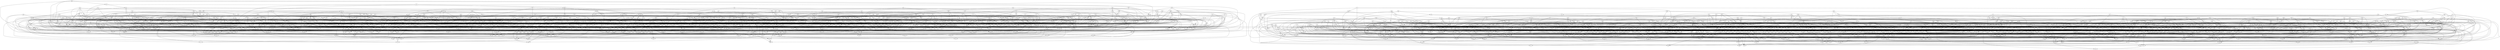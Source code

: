digraph "Day 25 Graph" {
	dlk -> skp
	rdx -> xff
	dmc -> thp
	cqx -> zsf
	cqx -> zhm
	cqx -> xcd
	cqx -> vcp
	hln -> bkg
	gks -> gng
	gks -> mkf
	gks -> nfg
	zql -> cjn
	zql -> tvb
	rvh -> svd
	rvh -> pcz
	ddc -> gqm
	ddc -> blb
	dbl -> nxm
	dbl -> xxc
	dbl -> knb
	dbl -> jjg
	dbl -> hdq
	gnt -> jpm
	gnt -> mbq
	gnt -> qsr
	qpx -> lbk
	qpx -> msb
	tqt -> ccl
	tqt -> nfh
	tqt -> gls
	tqt -> fgr
	tqt -> zgx
	tqt -> psn
	bpx -> tzz
	bpx -> rqp
	bpx -> dhx
	ccz -> lvt
	ccz -> bxg
	ccz -> mpp
	ccz -> jmp
	hkl -> xtx
	tts -> tmt
	tts -> rnx
	tts -> cgs
	bbc -> rqm
	bbc -> xkh
	bbc -> qbs
	bbc -> hrb
	npl -> kpg
	npl -> zbj
	npl -> cgn
	jxc -> djx
	jxc -> tkb
	hnp -> sdn
	lmg -> zfk
	lzh -> tzg
	lzh -> bgs
	lzh -> scb
	ppb -> vzk
	ppb -> pmp
	ppb -> rcf
	svt -> ssm
	svt -> xdq
	svt -> xqd
	svt -> lqm
	bvb -> pjc
	bvb -> sfc
	bvb -> dmc
	rtq -> qtr
	qjp -> xqj
	qjp -> kvs
	qjp -> gtg
	xzd -> zdf
	xzd -> gtn
	xzd -> hhr
	xzd -> tbh
	scg -> vzk
	scg -> gxv
	scg -> srd
	jnn -> tdt
	jnn -> ctx
	jnn -> ncg
	pjm -> vkv
	pjm -> tln
	pjm -> kbq
	pjm -> rjt
	cpv -> bjv
	cpv -> lvl
	cpv -> mmz
	lsl -> pvn
	lsl -> zss
	lsl -> bxs
	tcj -> pnz
	tcj -> ljp
	tcj -> tts
	tcj -> mbj
	gzm -> jsr
	gzm -> ltp
	gzm -> gdg
	gzm -> ndl
	nbb -> rtq
	nbb -> gbq
	nbb -> clv
	ncf -> zfk
	ncf -> fbh
	ncc -> vmx
	ncc -> cvp
	bhp -> lhz
	bhp -> mqp
	bhp -> nbl
	bhp -> sfl
	bhp -> mtm
	hbf -> qdc
	hbf -> shh
	hbf -> kjq
	ksf -> tjk
	ksf -> cdx
	ksf -> cht
	ksf -> pkd
	lbp -> sbs
	lbp -> dhx
	lbp -> hst
	lqr -> lnq
	lqr -> spm
	lqr -> rks
	lqr -> llj
	jkl -> rzz
	jkl -> xvc
	jkl -> vxb
	jkl -> fhx
	bvq -> ckv
	dnh -> kcp
	dnh -> jjq
	dhx -> kfr
	ltr -> bvz
	ltr -> ltp
	ltr -> lqc
	ltr -> pts
	ltr -> rjh
	jcg -> nfj
	jcg -> rks
	jzz -> qhh
	jzz -> vbn
	jzz -> bmf
	lsn -> sfc
	lsn -> pjs
	lsn -> sxj
	lgb -> xmc
	lgb -> mkq
	lgb -> ljf
	llb -> zxj
	htl -> rjp
	htl -> zqq
	htl -> fhk
	htl -> ckg
	htl -> scd
	ptk -> slt
	ptk -> hkl
	rjl -> dkg
	xxm -> xkg
	xxm -> qmc
	jfq -> vmx
	jfq -> phf
	jfq -> sjf
	jfq -> pfl
	lvd -> dfd
	lvd -> dxf
	lvd -> cbn
	qmq -> zvk
	shb -> zhd
	shb -> kjh
	rjt -> grj
	rjt -> hvd
	rjt -> jmq
	jmv -> qpv
	jmv -> dgr
	jmv -> kqc
	jmv -> tzz
	jmv -> ccz
	jmv -> bxg
	fvx -> fkx
	fvx -> qpg
	fvx -> xjl
	fvx -> rbl
	knc -> chr
	knc -> dlk
	xbg -> zjd
	xbg -> mms
	xbg -> xmq
	xbg -> rfn
	cht -> qgj
	cht -> hgd
	nms -> rjh
	nms -> xfp
	nms -> bmf
	gsc -> gbm
	gsc -> xnf
	gsc -> mqr
	knb -> vck
	knb -> thm
	knb -> zsm
	ksj -> hml
	ksj -> qmt
	ksj -> txb
	kjj -> zfp
	kjj -> glp
	vzf -> tqb
	sfq -> tgj
	sfq -> nng
	sfq -> xdv
	zjd -> crq
	ssg -> mhg
	ssg -> zxm
	ssg -> sdn
	ssg -> csx
	srf -> zhm
	srf -> lks
	srf -> bzp
	srf -> zpf
	pts -> rjh
	pts -> hvd
	pts -> tbg
	rbv -> gsc
	rbv -> hfj
	vct -> fzx
	vct -> jcz
	lkd -> blp
	jdd -> jtv
	jdd -> zmf
	jdd -> rvh
	jdd -> ggl
	qgp -> xlm
	qgp -> vmb
	qgp -> cnf
	qgp -> sxz
	lfl -> qlc
	lfl -> xbf
	lfl -> kvz
	lfl -> fxk
	lfl -> spm
	xjx -> knp
	xjx -> glh
	xjx -> gbq
	xjx -> qmz
	rrm -> mvt
	rrm -> jfp
	rhv -> nmt
	rhv -> knp
	rhv -> gtd
	rhv -> rpt
	rhv -> pkf
	rhv -> gnl
	qdb -> lmg
	nsj -> npg
	nsj -> rrm
	nsj -> xdq
	nsj -> xvc
	nsj -> xhl
	kbv -> dtt
	qfl -> tzr
	qfl -> mtj
	qfl -> fhk
	qfl -> mjx
	fzv -> thc
	zkl -> sns
	zkl -> zpl
	scb -> zvz
	gsb -> rhg
	djt -> thf
	djt -> rsx
	djt -> qgr
	djt -> zjp
	djt -> jtv
	lrm -> kjb
	ctc -> znz
	ctc -> jgh
	bsx -> mtn
	bsx -> lds
	bsx -> lgk
	bsx -> cjn
	gzp -> bjv
	gzp -> pnq
	gzp -> blh
	gzp -> sgd
	bkj -> sdj
	bkj -> mxz
	bkj -> hbp
	clr -> tzk
	clr -> sbb
	clr -> zlg
	clr -> ccm
	clr -> qgr
	clr -> zdb
	ldz -> tkd
	lfd -> rqp
	lfd -> glp
	lfd -> tnx
	lfd -> jdq
	lfd -> kfr
	jkt -> rjh
	jkt -> lgd
	jkt -> ghm
	jkt -> knm
	xpv -> smr
	xpv -> dhx
	kct -> mkj
	kct -> rpm
	lzp -> gxl
	lzp -> dmx
	lzp -> kbv
	lzp -> hdt
	xpr -> rnp
	xmb -> jcz
	xmb -> fvg
	xmb -> clm
	mbs -> mvh
	mbs -> hln
	tmk -> llt
	tmk -> tbq
	tmk -> llz
	tmk -> pnr
	fbq -> mcs
	fbq -> zgs
	qrr -> dtt
	rdl -> qxv
	rdl -> sgg
	rdl -> jrg
	rdl -> fbq
	vjl -> hbd
	vjl -> tkd
	vjl -> vbr
	vjl -> pcj
	bjk -> ckt
	bjk -> pqv
	bjk -> mbq
	bjk -> xhv
	bjk -> flc
	hcb -> tsc
	hcb -> zxd
	hcb -> bdb
	hcb -> znl
	tkc -> jjr
	tkc -> gfg
	tkc -> lrb
	qpm -> pkd
	jvq -> nvr
	xtl -> nsm
	zhd -> tgr
	rbl -> xtl
	rbl -> nhv
	vzg -> tdb
	vzg -> jrb
	vzg -> xcn
	vzg -> czz
	bjj -> sjr
	bjj -> mbc
	lpz -> blb
	lpz -> mbq
	ckz -> bnc
	ckz -> lnq
	ckz -> xdv
	vnl -> smm
	vgf -> grj
	vgf -> tbg
	vgf -> klh
	vgf -> kjg
	vgf -> xhl
	cnc -> kxb
	cnc -> jsf
	lzl -> kcx
	lzl -> zvl
	lzl -> qmq
	rck -> hqt
	rck -> lsl
	rck -> dnh
	tjk -> nrl
	vjz -> kmb
	vjz -> kht
	vjz -> gqz
	vjz -> xmh
	hhg -> bcc
	hhg -> ndx
	hhg -> tzm
	bvt -> gtd
	pfv -> brr
	pfv -> tzr
	pfv -> zmp
	pfv -> kjd
	mrr -> mkb
	mrr -> smm
	mrr -> tzv
	mrr -> hjq
	llj -> xxm
	llj -> dhk
	llj -> vhb
	bsk -> xln
	bsk -> sts
	bsk -> fxd
	bsk -> vjf
	gzq -> msb
	rsj -> dvr
	rsj -> hxq
	ckg -> sbr
	ckg -> pcf
	drp -> mvt
	drp -> ppb
	drp -> stg
	drp -> jtt
	mqj -> tqb
	rhp -> gms
	rhp -> rln
	bxd -> bgh
	bxd -> nrm
	dgm -> rps
	dgm -> qmj
	dgm -> btg
	mtn -> hnp
	mtn -> dls
	ttq -> ddc
	ttq -> fqp
	jhr -> msq
	jhr -> xcd
	jhr -> zxj
	jhr -> pcf
	qqz -> lcx
	qqz -> rss
	qqz -> zlc
	qqz -> vcs
	qqz -> pgz
	qqz -> khc
	ndg -> jgv
	ndg -> nvr
	ndg -> pqx
	lgm -> xkz
	lgm -> zxj
	lgm -> zgm
	hzm -> skc
	hzm -> kqc
	hzm -> znl
	jkj -> cvv
	jkj -> bcc
	jkj -> sfc
	rhm -> dmn
	rhm -> zxv
	rhm -> gzq
	rhm -> dvx
	vgv -> ttg
	vgv -> smm
	vgv -> lsl
	vgv -> cdf
	crp -> jkm
	crp -> rdg
	pcz -> psn
	gjr -> xtl
	gjr -> mxm
	gjr -> jnn
	gjr -> xfv
	qxh -> ndx
	qxh -> crh
	qxh -> tnz
	lvx -> hsb
	lvx -> lzb
	lvx -> hvb
	lvx -> lqm
	pcb -> qbj
	pcb -> nmm
	pcb -> ccm
	pcb -> rhj
	pcb -> prs
	lds -> tch
	lds -> kfk
	lds -> hjb
	lds -> qdj
	dkl -> nsb
	dkl -> slr
	kqj -> tkd
	nmt -> ncj
	nmt -> mms
	nmt -> lzk
	htv -> sts
	htv -> jgv
	htv -> fvg
	cbn -> bcx
	hmj -> hvg
	hmj -> ghm
	xld -> rjl
	xld -> jcf
	xld -> prb
	xld -> lrm
	nxm -> xmq
	nxm -> znz
	nxm -> bvt
	gtr -> hvf
	gtr -> qmh
	gtr -> djx
	gtr -> ggl
	pdd -> zxd
	pdd -> xbr
	pdd -> plg
	pdd -> bzg
	msq -> pkk
	tmc -> zrq
	tmc -> ghk
	tmc -> qtv
	smm -> jmq
	psd -> qfv
	phs -> kfs
	phs -> vxb
	phs -> znf
	phs -> qsf
	dzt -> nhv
	dzt -> rtb
	dzt -> kfd
	krh -> bzp
	krh -> tlf
	krh -> ghf
	krh -> fvg
	krh -> spm
	cds -> vxm
	qgg -> ncm
	qgg -> gkr
	qgg -> zft
	qgg -> hnd
	xzx -> nzm
	psc -> zrq
	psc -> hlq
	psc -> trn
	psc -> ckg
	blt -> msf
	blt -> blv
	gms -> xln
	gms -> kjb
	ftt -> xfp
	xbc -> bfz
	xbc -> znl
	xbc -> dhx
	nbl -> hnp
	nbl -> pxn
	cck -> pnq
	cck -> mts
	tkm -> rsx
	tkm -> tsc
	zfx -> bvj
	zfx -> lgk
	vng -> nsb
	ltb -> bjv
	ltb -> qrr
	ltb -> gfg
	djs -> sck
	djs -> xzx
	sbs -> rqh
	sbs -> gfp
	sbs -> jvl
	sbs -> cbd
	sbs -> thf
	rzh -> mhs
	rzh -> fkx
	rzh -> bcx
	rzh -> csr
	tpm -> jzz
	tpm -> xfh
	tpm -> gqj
	rmz -> qdb
	rmz -> kst
	rmz -> bxl
	rmz -> xjd
	rmz -> bsd
	llt -> zjd
	llt -> mbc
	mmt -> sts
	mmt -> sbb
	kxl -> zrp
	kxl -> jlg
	kxl -> qsr
	zqt -> xvf
	zqt -> svt
	zqt -> tkl
	zqt -> hml
	zqt -> bjk
	zqt -> ncc
	zjs -> hdq
	zjs -> lrb
	ckt -> ljg
	ckt -> xvl
	ckt -> jkl
	bkx -> vfm
	bkx -> xdz
	flr -> njp
	flr -> lkd
	flr -> hpk
	flr -> sfn
	jrz -> sns
	jrz -> xsn
	jrz -> rln
	xff -> mbq
	snf -> hck
	bxv -> lzl
	bxv -> brq
	bxv -> pts
	bxv -> qqz
	qtv -> jtb
	qtv -> qfv
	hgd -> zvl
	hgd -> mkn
	vgb -> xbf
	vgb -> txd
	vgb -> zmp
	vgb -> mgv
	mbv -> sdj
	mbv -> smm
	mbv -> mvr
	xdv -> stc
	xdv -> zjp
	rlr -> rjh
	rlr -> ttg
	rlr -> pmg
	rlr -> pcj
	kcx -> fnf
	kcx -> bgs
	kcx -> mhm
	jnh -> lcd
	jnh -> hpd
	jnh -> hfr
	jnh -> zpl
	fqx -> czf
	gbh -> hgp
	gbh -> zrl
	gbh -> gbz
	gbh -> xkp
	hrd -> gpx
	hrd -> jrb
	hrd -> mzs
	nrd -> xcd
	fds -> hbr
	fds -> znz
	fds -> sqq
	fds -> qjd
	ndx -> zfk
	zjp -> kdn
	gbc -> qfv
	zdb -> dvr
	zdb -> pxn
	jlz -> kfr
	jlz -> qft
	jlz -> rnr
	kdh -> rjh
	kdh -> gxl
	kdh -> fqj
	kdh -> gjx
	kzh -> vkv
	kzh -> ldz
	kzh -> rks
	thg -> tjx
	thg -> lpq
	fnm -> vhh
	fnm -> jfd
	fnm -> nvh
	qrl -> ntx
	qrl -> scb
	qrl -> bsv
	mtg -> tlf
	ssp -> xmv
	ssp -> jdn
	ssp -> hgp
	zlg -> qgz
	bgh -> jxc
	zbj -> crq
	jmp -> ptz
	jmp -> fhv
	jmp -> hrj
	tsq -> rkr
	tsq -> rnh
	tsq -> rhn
	nvh -> xkg
	nvh -> tzp
	nvh -> rqx
	pnz -> dmc
	pnz -> xff
	kkx -> fpr
	kkx -> cdl
	kkx -> kbn
	zjv -> xfs
	zjv -> xbc
	zjv -> xpr
	zjv -> fsh
	zjv -> prd
	vxm -> jcz
	ncg -> tnx
	zqb -> qzl
	zqb -> rxp
	zqb -> lgk
	qzp -> bxz
	qzp -> rbn
	vxc -> dhk
	vxc -> xkp
	vxc -> jfg
	vxc -> bvq
	vxc -> xdc
	vxc -> sbr
	xvg -> mhg
	xvg -> rvc
	xvg -> hkp
	xvg -> fgr
	dzd -> nfh
	gfg -> qtr
	gfg -> xxf
	hxd -> ctc
	hxd -> ckt
	hxd -> mzs
	rvv -> ccl
	rvv -> qft
	rvv -> nrd
	hqz -> gng
	hqz -> rhp
	hqz -> vcb
	hqz -> bfh
	hqz -> dzt
	hqz -> kct
	pnq -> ghr
	pnq -> bnr
	mrg -> fdl
	mrg -> ghr
	mrg -> rcj
	mrg -> njk
	gdl -> xsj
	gdl -> mgv
	gdl -> btc
	gdl -> pqt
	kvt -> rqp
	kvt -> glx
	kvt -> lng
	kvt -> mmt
	brq -> ttq
	nnb -> dxr
	nnb -> xfv
	spg -> nrm
	spg -> zjp
	spg -> rvh
	spg -> kjj
	phg -> tpm
	phg -> jrn
	phg -> msl
	phg -> qhr
	tdg -> hfv
	tdg -> hvg
	tdg -> vvm
	tdg -> cgs
	tdg -> lsk
	zqn -> pjk
	zqn -> mkn
	zqn -> bcb
	zqn -> ndl
	jlq -> pfl
	jlq -> zzl
	jlq -> hhx
	jlq -> klh
	lhz -> psn
	kvz -> xxp
	kvz -> zdf
	kvz -> pgs
	kvz -> jzt
	zgp -> lxf
	zgp -> sjk
	zgp -> vct
	zgp -> lph
	slm -> kfk
	qzl -> ghk
	ksd -> dmn
	ksd -> pvn
	ksd -> tmt
	cqk -> rrk
	cqk -> tsb
	cqk -> plk
	cqk -> sqp
	bkg -> hmj
	bkg -> bcn
	cgs -> qsr
	pmt -> ldq
	pmt -> vxb
	pmt -> bxs
	pmt -> mbq
	gqv -> mxs
	gqv -> pjs
	gqv -> pmc
	gqv -> bxl
	rtp -> pfk
	rtp -> qgs
	rtp -> ptk
	hsn -> gnt
	hsn -> gsb
	hsn -> gqk
	hsn -> jnx
	hsn -> dqj
	znm -> lmg
	znm -> rcj
	znm -> gnh
	znm -> kzh
	znm -> trs
	fbv -> vmh
	fbv -> gfb
	fbv -> shb
	fbv -> ctx
	lqc -> hfv
	lqc -> fhn
	lqc -> xrt
	nkp -> sct
	nkp -> zch
	nkp -> pjs
	nkp -> cvk
	xhl -> qmq
	jjg -> zzn
	jjg -> lzk
	fgb -> ghr
	fgb -> rqv
	qsk -> lds
	qsk -> kch
	qsk -> tlh
	xmr -> kcx
	xmr -> nms
	xmr -> blb
	xmr -> qrr
	slz -> rxg
	slz -> sjk
	slz -> mkq
	slz -> pqt
	slz -> dnd
	xzr -> ftt
	xzr -> mbj
	xzr -> zxv
	xzr -> rtq
	xzr -> rtx
	xzr -> drp
	fhv -> tkr
	fhv -> gbc
	fhv -> bkx
	jjj -> bjj
	jjj -> rnx
	jjj -> dsl
	jjj -> qrl
	fxm -> bbg
	fxm -> rsj
	fxm -> vnk
	fxm -> vrx
	fxm -> prd
	ldr -> sjr
	ldr -> dvd
	ldr -> lkh
	ldr -> mxs
	ldr -> tvm
	phl -> fvj
	phl -> rcr
	phl -> mqr
	phl -> fsf
	phl -> sfk
	slt -> pfk
	hrj -> skc
	hrj -> bpv
	xtb -> cdx
	xtb -> rbq
	qkp -> xsq
	qkp -> zqb
	qkp -> plg
	vck -> hvd
	vck -> jjq
	vnk -> qdj
	qhl -> kvs
	qhl -> fld
	qhl -> jxj
	qhl -> bcx
	qhl -> glp
	nng -> jvq
	nng -> fqx
	vqm -> dlk
	vlm -> bvt
	vlm -> gjg
	dvx -> dvd
	dvx -> rdx
	mgj -> ftt
	mgj -> nnf
	mgj -> nmf
	mgj -> dvd
	mgj -> zzp
	mkx -> hvf
	mkx -> cdk
	mkx -> jds
	mkx -> hrj
	mkx -> jcz
	hpz -> rbd
	hpz -> tgl
	rqz -> ncf
	rqz -> hmp
	rqz -> gmx
	hml -> tln
	hml -> crt
	jqk -> dvp
	jqk -> qfb
	jqk -> qjd
	htm -> ntn
	htm -> cds
	fdm -> pfl
	fdm -> bgs
	fdm -> nrl
	fdm -> cjh
	qxv -> ckg
	qxv -> hxq
	qxv -> tkb
	vbn -> kpg
	vbn -> msb
	mnb -> xpr
	mnb -> ljs
	mnb -> xxm
	mnb -> rxk
	mnb -> nvr
	dvd -> dxc
	dvd -> gmx
	qzz -> fds
	qzz -> qzk
	qzz -> sjf
	qzz -> mts
	qnr -> svd
	ksc -> xbf
	ksc -> rpm
	ksc -> gtr
	ksc -> zqq
	crc -> bnc
	crc -> gqp
	crc -> rxz
	ktz -> kvz
	ktz -> qbs
	ktz -> cbl
	ktz -> nkr
	klh -> khc
	prg -> gng
	prg -> krs
	dvr -> dzr
	tbq -> mvr
	ssv -> nsm
	ssv -> zgm
	ltj -> xln
	ltj -> kct
	ltj -> mhs
	ltj -> bbg
	pqs -> jkm
	pqs -> tqb
	pqs -> rxz
	grx -> dqj
	grx -> qvr
	grx -> rss
	qbs -> djx
	qbs -> tqz
	dsl -> frt
	dsl -> hrx
	dsl -> dlj
	dsl -> bxf
	gnl -> lxh
	gnl -> bcc
	gnl -> hhm
	frz -> hck
	frz -> bfz
	frz -> kch
	zgs -> qlc
	thp -> bnr
	rhn -> sbz
	rhn -> hvg
	bsb -> ttc
	bsb -> kbn
	bsb -> xzc
	nnh -> lbk
	nnh -> dlk
	nnh -> lzk
	fhz -> hbr
	fhz -> sjh
	fhz -> xrt
	fhz -> mvh
	fhz -> mvr
	tvr -> ptz
	tvr -> nnb
	tvr -> kdc
	tvr -> hst
	tvr -> fsh
	tvq -> bdb
	mmz -> tjk
	mmz -> tvd
	mmz -> lrb
	xbk -> sjr
	cgk -> kxs
	cgk -> hjb
	cgk -> jcf
	gxz -> rqh
	gxz -> qhj
	gxz -> nng
	cqv -> pqv
	cqv -> xsp
	cqv -> vkp
	cqv -> czd
	dgn -> bqz
	dgn -> rnx
	dgn -> dnh
	dgn -> lmg
	xsp -> pdb
	crh -> lsk
	trg -> dvr
	trg -> zmf
	trg -> rsq
	trg -> gmg
	gpk -> qpm
	xcx -> sdn
	xcx -> kgk
	rzz -> vng
	rzz -> rlr
	dvp -> jsf
	xxc -> gnv
	xxc -> cst
	gmd -> sdj
	gmd -> bbb
	gmd -> vth
	gmd -> xbk
	ghk -> dxr
	xfp -> zjs
	xtx -> gkk
	blv -> gzq
	blv -> bvt
	tbh -> mfr
	tbh -> fjr
	tbh -> ksx
	tbh -> tkb
	mfv -> krf
	mfv -> sbz
	mfv -> gdg
	mfv -> ppb
	rxk -> zjl
	rxk -> pcz
	rxk -> xkz
	rxk -> trn
	kjq -> xjl
	kjq -> kpp
	kjq -> thc
	cqs -> tnz
	cqs -> xrg
	cqs -> xkl
	cqs -> hpk
	cqs -> ljp
	kfl -> hpd
	kfl -> hst
	kfl -> bgh
	kfl -> thg
	tsp -> glh
	tsp -> khx
	tsp -> dqp
	tsp -> nsj
	bmr -> lrb
	bmr -> hrd
	bmr -> fqp
	bmr -> jqt
	bmr -> ksd
	bmr -> cvk
	bmr -> gnl
	bmr -> xvx
	xfv -> pqx
	xfv -> bbl
	jtp -> lhz
	jtp -> zlv
	jtp -> xmb
	jtp -> tqz
	rlh -> dtt
	rlh -> rpc
	rlh -> tkc
	rlh -> chr
	bnh -> kjg
	thl -> frt
	thl -> kbv
	thl -> hsb
	thl -> crs
	gtg -> zxm
	gtg -> lsg
	gtg -> xzc
	vvh -> fpr
	vvh -> pgs
	vvh -> plg
	vvh -> vcp
	dfh -> gxv
	dfh -> bcp
	dfh -> cfq
	dfh -> fbh
	plg -> zdf
	plg -> psn
	ssn -> fpr
	ssn -> ksv
	ssn -> rvc
	lfn -> jct
	lfn -> qts
	lfn -> rxg
	lfn -> rxj
	mkr -> nrj
	bjq -> vxm
	bjq -> qft
	dmx -> pmp
	dmx -> cdf
	dmx -> mzs
	fvf -> gkk
	fvf -> xcn
	fvf -> zxb
	fvf -> mxz
	fvf -> gpp
	blh -> xvc
	blh -> xfp
	blh -> jrb
	stg -> cnc
	stg -> jkf
	stg -> rpt
	qjb -> rbq
	qjb -> bnr
	pnx -> rqm
	pnx -> bzp
	sfh -> tzz
	sfh -> rvc
	sfh -> vlh
	zqq -> bxz
	zqq -> jxj
	qxf -> qqc
	qxf -> qlg
	qxf -> dgt
	qxf -> cqz
	qct -> qnr
	qct -> dls
	qct -> lgk
	qct -> rqx
	qct -> rsx
	qct -> vps
	qct -> zxd
	dgr -> rfc
	dgr -> zjf
	dgr -> zft
	nrm -> nsm
	fpr -> gqm
	fpr -> zcq
	fxk -> zxj
	rrz -> sml
	rrz -> zvl
	rrz -> tbg
	rrz -> skp
	sgz -> hck
	sgz -> gbm
	sgz -> dfd
	prs -> zqb
	prs -> bbg
	tfc -> qpm
	kht -> qsr
	sjh -> skp
	xnx -> sxb
	xnx -> xln
	xnx -> kpp
	xnx -> mxm
	xnx -> xbr
	xnx -> tql
	vcr -> ldc
	vcr -> pmc
	vcr -> znf
	vcr -> tmt
	pkf -> tbg
	bsd -> zfk
	bsd -> hhn
	bsd -> vqm
	bsd -> kst
	dvv -> cnj
	dvv -> xzc
	dvv -> fsh
	dvv -> qzp
	dvv -> nrm
	vzm -> lpz
	vzm -> scb
	vzm -> crt
	vzm -> tgl
	gqz -> sdj
	gqz -> ksj
	mbl -> kkp
	mbl -> pjk
	gbq -> hmp
	gbq -> kdk
	hqx -> fvj
	hqx -> nrj
	hqx -> rxh
	hqx -> krs
	pdv -> jgh
	pdv -> jsf
	sxb -> rtb
	cdk -> qnr
	cdk -> tvq
	nfc -> bjj
	nfc -> fdl
	nfc -> jrn
	khx -> xsp
	khx -> txb
	mxk -> zqc
	mxk -> gjf
	mxk -> kbv
	mxk -> gjx
	xqz -> svx
	xqz -> xsq
	xqz -> tnx
	xqz -> kzz
	kcf -> gkq
	kcf -> mbs
	kcf -> hmp
	kcf -> vqm
	dzr -> xdz
	dzr -> clm
	bnc -> xsn
	kdn -> kqh
	dkg -> xln
	dkg -> zgd
	dkg -> ncg
	xbn -> rbb
	xbn -> gmx
	xbn -> ncf
	xbn -> clv
	xbn -> zss
	qls -> msm
	qls -> knp
	qls -> dbm
	qls -> ngx
	qls -> pdv
	qls -> dvx
	zcq -> zmf
	zcq -> jfd
	xkl -> qsf
	xkl -> pkf
	vrs -> sfl
	vrs -> zfx
	vrs -> hrj
	kdc -> nzm
	kdc -> zgd
	kdc -> rnp
	brb -> bvj
	ljf -> zlg
	ljf -> lnq
	ljf -> nvh
	gfv -> crp
	gfv -> xjl
	gfv -> kgd
	gfv -> bvq
	gfv -> tvb
	bpp -> gsc
	lsp -> lzb
	lsp -> ldz
	lsp -> blt
	lsp -> mbr
	mfr -> vlk
	mfr -> rnr
	vhh -> lfd
	vhh -> vhb
	vhh -> bdt
	vlc -> qbk
	vlc -> rxg
	vlc -> vjq
	vlc -> zgd
	fpl -> hkl
	fpl -> tlj
	fpl -> xfp
	bsq -> hdt
	bsq -> njk
	bsq -> rzr
	bsq -> gnn
	xqm -> qqf
	xqm -> vdd
	xqm -> zdz
	xqm -> dgp
	nfz -> bnh
	nfz -> mbs
	nfz -> hdt
	nfz -> rss
	dbs -> jfp
	dbs -> tkd
	nrb -> rzg
	nrb -> sbz
	nrb -> ndx
	nrb -> kvk
	gfb -> pdr
	gfb -> mtj
	fbr -> dvp
	fbr -> ccq
	fbr -> zzn
	fbr -> qsr
	rss -> zlc
	rps -> rdg
	rps -> vjf
	rps -> mpq
	rps -> dfd
	xkp -> bpx
	xkp -> trd
	crt -> gpk
	mpk -> ssv
	mpk -> vmb
	mpk -> bkv
	ngx -> rpc
	ngx -> qpm
	bzs -> flg
	bzs -> gch
	bzs -> qfb
	msl -> jdf
	msl -> vqn
	msl -> jqt
	hvf -> pxn
	kll -> kqj
	kll -> pqv
	kll -> cmt
	rhk -> jtm
	rhk -> vzk
	rhk -> hbp
	fsl -> jtt
	fsl -> dlj
	fsl -> drt
	fsl -> sqp
	mgv -> xzc
	mgv -> rks
	mgv -> tlf
	shs -> jct
	cmt -> jpm
	xbd -> shh
	xbd -> zsp
	xbd -> shq
	xbd -> htv
	xbd -> ksv
	xbd -> pdr
	kss -> glp
	ldq -> rkr
	ldq -> rnh
	ldq -> zlb
	ldq -> tsq
	xfr -> sdj
	xfr -> gzq
	xfr -> blr
	xfr -> qmt
	sbz -> ncj
	rdk -> fzl
	rdk -> bzz
	rdk -> pmp
	rdk -> nfx
	hmd -> zmf
	hmd -> fvg
	hmd -> ljz
	hmd -> gtn
	pjk -> sxj
	tnz -> qpx
	kqp -> gxl
	kqp -> zbb
	kqp -> lsk
	kqp -> dqp
	nmq -> nng
	bxf -> mxz
	bxf -> zss
	dmn -> msm
	mqr -> xnf
	xst -> qdc
	xst -> cpf
	xst -> vqc
	xst -> fgr
	tjx -> bqj
	khl -> xxp
	tgx -> xfp
	tgx -> frx
	tgx -> lsl
	tgx -> rbd
	vxl -> hhk
	vxl -> kjb
	vxl -> jhj
	vxl -> ntn
	rcf -> zth
	rcf -> jgr
	kpl -> zpf
	kpl -> bpv
	kpl -> bxd
	kpl -> slm
	kpl -> rjl
	kpl -> jcg
	zdf -> lqx
	zdf -> hxq
	mzg -> vnl
	qbj -> fxk
	qbj -> rtb
	gxl -> hln
	gxl -> ghm
	mhm -> bcc
	mhm -> vcg
	mhm -> nnh
	bmf -> ccf
	rrk -> mqv
	hsb -> kht
	hsb -> qsf
	hsb -> xmh
	bts -> xxc
	bts -> rht
	bts -> gjf
	bts -> rzr
	kbs -> rlz
	kbs -> tvb
	kbs -> lxf
	kbs -> rhd
	xds -> mbr
	xds -> qdb
	xds -> nqs
	xds -> lqm
	fvj -> kqh
	fvj -> vjf
	znl -> kdp
	sml -> pns
	qdj -> rlz
	cst -> hfv
	cst -> qvr
	skl -> sck
	skl -> hgj
	bkv -> hvf
	bkv -> zvq
	ndj -> rjp
	ndj -> zjf
	ndj -> fxl
	jvl -> rdg
	jvl -> rvc
	jvl -> hgj
	vcd -> flc
	vcd -> pfk
	gmg -> bnq
	gmg -> nsm
	gmg -> kjd
	nmv -> bjq
	nmv -> rqp
	nmv -> pnx
	nmv -> vjf
	hhk -> rfc
	hhk -> qqc
	qqg -> rbf
	qqg -> qzk
	qqg -> vqq
	qqg -> bmf
	rbg -> sxz
	gxj -> lpq
	gxj -> kqh
	xqj -> hjb
	rtx -> xmq
	rtx -> blp
	rtx -> vth
	qjk -> mkr
	qjk -> kss
	qjk -> rbg
	qjk -> mhq
	kjh -> rvc
	kjh -> jtv
	crn -> qqr
	tvm -> zbj
	rxc -> qvr
	rxc -> phg
	rxc -> cmt
	rxc -> fnd
	cjv -> qsf
	cjv -> rhg
	ggl -> tzp
	sfl -> jtb
	tlh -> fkx
	tlh -> rjp
	tlh -> zql
	nlf -> gdh
	nlf -> rjp
	nlf -> nbl
	nlf -> lsg
	phr -> ljg
	phr -> kqf
	phr -> mbc
	jmx -> bnh
	jmx -> cfl
	jmx -> gpk
	jmx -> gnn
	jmx -> trs
	rdr -> trs
	rdr -> pmc
	zrq -> kxs
	zrq -> bps
	qbk -> cgk
	qbk -> ncg
	sll -> zft
	tzs -> srv
	tzs -> mkn
	gjf -> vkv
	gjf -> sqv
	zqc -> vxd
	zqc -> cfl
	plk -> gdg
	ctx -> tzp
	ctx -> kch
	rln -> hxq
	pmg -> vxd
	prk -> mkn
	prk -> nqs
	prk -> dlk
	nbq -> nzm
	nbq -> bfc
	nbq -> jrz
	nbq -> zjl
	lqq -> npl
	lqq -> hrx
	lqq -> hgn
	lqq -> tzm
	jzh -> qlg
	qpg -> shq
	qpg -> nps
	qpg -> trd
	vcs -> vzk
	tdb -> rkr
	tdb -> pvn
	tdb -> bcp
	tdb -> fdt
	tdb -> rdx
	zlc -> lxh
	zlc -> kqf
	frj -> pdn
	frj -> pns
	frj -> fdt
	dbg -> nhv
	dbg -> sxk
	fzp -> rck
	fzp -> qgs
	fzp -> trs
	fzp -> jtt
	pcf -> fxl
	pcf -> qmj
	tnr -> skl
	tnr -> zrl
	tnr -> lpq
	tnr -> lhz
	tnr -> xmv
	pkk -> jvq
	fbc -> kxl
	fbc -> jfp
	fbc -> phf
	npj -> kjd
	npj -> bbl
	npj -> ntn
	nmf -> bmm
	nmf -> tlj
	nmf -> vmx
	cjt -> qzl
	cjt -> vjm
	cjt -> fmv
	cjt -> jkm
	bnz -> xjt
	bnz -> tgj
	bnz -> zkl
	bnz -> cqz
	txb -> vqn
	lvl -> jkf
	bzg -> jcf
	bzg -> lgk
	sgl -> jtv
	sgl -> cbl
	sgl -> glp
	ksg -> csr
	ksg -> kdn
	ksg -> ccm
	ksg -> xzn
	ksx -> nfj
	bfc -> llb
	bfc -> bkx
	bfc -> ttj
	bfc -> ghf
	vgj -> jkj
	vgj -> kpd
	vgj -> ptk
	vgj -> mbl
	xsj -> vzf
	xsj -> pgm
	xsj -> krs
	lxf -> tgj
	lxf -> qbj
	sqq -> lxh
	sqq -> pcj
	sqq -> sfn
	vqq -> jvz
	vqq -> cck
	vqq -> fnd
	pdr -> dzd
	hlx -> hvd
	hlx -> ltp
	hlx -> cvk
	hlx -> hpz
	zmp -> jfd
	xjl -> mtn
	vrh -> klx
	vrh -> nzm
	vrh -> dxr
	vrh -> zjp
	vrh -> qqp
	gsn -> ghf
	gsn -> qbs
	gsn -> qhj
	hjq -> ldz
	hjq -> gkq
	hjq -> sjr
	vcp -> bdb
	nmk -> kss
	nmk -> qqc
	nmk -> lls
	nmk -> sfl
	qjd -> qvr
	ldc -> nfx
	qmh -> ptz
	hlf -> zgz
	hlf -> nfx
	hlf -> vng
	hlf -> npt
	hlf -> sjf
	lgs -> bqz
	lgs -> pmh
	lgs -> dlj
	lgs -> sqv
	sgd -> lbk
	sgd -> qkk
	sgd -> jtt
	sgd -> hgq
	cdx -> pmp
	drz -> kjd
	drz -> mpg
	drz -> lfd
	ztl -> sfc
	ztl -> khc
	ztl -> bvt
	ztl -> tsq
	kqc -> pgm
	mjx -> fvj
	mjx -> nvh
	mjx -> jzt
	sbm -> qfl
	sbm -> gsn
	sbm -> tmc
	sbm -> shs
	zjz -> sfh
	zjz -> qlc
	zjz -> rhd
	rbn -> pph
	jrg -> xsq
	jrg -> jtb
	jrg -> bbl
	hpd -> xdz
	mhl -> hqt
	mhl -> cvp
	mhl -> gsb
	ljz -> sts
	gzl -> hdq
	gzl -> sjh
	ccm -> kxs
	zsm -> sjf
	zsm -> glr
	zsm -> mbc
	pvk -> dfm
	pvk -> cdh
	pvk -> hbb
	pvk -> mpk
	bsv -> gnz
	bsv -> txb
	jdq -> ksv
	jdq -> bvq
	crs -> cvv
	crs -> kbq
	crs -> ttl
	csr -> sck
	csr -> rvv
	csr -> tlh
	rnp -> msq
	gbz -> gxj
	gkk -> hgd
	fhn -> mvt
	fhn -> ldz
	fhn -> tfc
	ghn -> vmx
	ghn -> xfh
	zpf -> xfv
	khb -> xtl
	khb -> frz
	hqr -> ztz
	hqr -> qjb
	hqr -> ghm
	qvr -> pdv
	txc -> zbj
	txc -> blp
	dlj -> pdb
	stc -> mtj
	stc -> brb
	stc -> rtb
	pjc -> hgn
	jms -> tjx
	jms -> hnp
	jms -> tgr
	jms -> ckg
	nbp -> sgg
	nbp -> hzm
	nbp -> jzt
	nbp -> nmq
	nbp -> kfd
	jjv -> lfp
	jjv -> gdg
	jjv -> tsb
	gch -> nfx
	gch -> pjk
	fvg -> skl
	qpv -> rvh
	qpv -> sfk
	qpv -> fbd
	gqm -> ncm
	gqm -> nsm
	vpc -> jxc
	vpc -> xxp
	vkp -> cnc
	vkp -> qcn
	dnd -> ttc
	dnd -> bpx
	dnd -> dzd
	fdl -> crn
	fdl -> bsh
	jfc -> zxb
	jfc -> bzz
	jfc -> xgp
	jfc -> pdv
	fnc -> sgz
	fnc -> hkp
	fnc -> dbg
	fnc -> zkl
	ddz -> tzr
	ddz -> qkp
	ddz -> fjr
	ddz -> rcr
	jfd -> dls
	jfd -> thc
	gsl -> kpg
	gsl -> kzp
	gsl -> tfc
	gsl -> mzg
	rpt -> zrp
	zpv -> hdz
	zpv -> glr
	zpv -> lfp
	zpv -> mvj
	zpv -> vcs
	vpv -> zlv
	vpv -> qqc
	vpv -> qlg
	llz -> gpx
	llz -> zth
	llz -> lgd
	rzr -> xrg
	rzr -> blt
	rzr -> tjk
	nvx -> pgm
	nvx -> snf
	vsl -> njp
	vsl -> ztz
	vsl -> mbv
	vsl -> fbh
	tgl -> fbh
	kst -> lfp
	kst -> kmb
	kst -> crt
	jrj -> lpd
	jrj -> gfp
	jrj -> ljs
	jrj -> djs
	gtv -> mtg
	gtv -> zjz
	gtv -> bzg
	gtv -> zxd
	gtv -> shs
	tzr -> jfg
	vnm -> rhp
	vnm -> gxz
	vnm -> lqr
	bgt -> pmh
	srv -> pkf
	bps -> bnc
	bps -> bgh
	csk -> rbf
	csk -> tkd
	csk -> mzs
	mjr -> qjp
	mjr -> zgm
	mjr -> fld
	mjr -> qqp
	mjr -> pgj
	hgn -> thp
	hgn -> slr
	hgn -> lvl
	xvq -> tzg
	xvq -> pmh
	xvq -> bvz
	xvq -> rch
	smr -> zgm
	qhj -> llb
	qhj -> psd
	fzj -> lcd
	fzj -> bpp
	fzj -> qft
	fzj -> ndj
	fqn -> jmq
	fqn -> zdk
	fqn -> xtx
	fqn -> zxv
	fqn -> frj
	qtr -> pmh
	lfp -> cjh
	xls -> bmd
	xls -> jqs
	jvz -> tvd
	jvz -> vbn
	jvz -> dbm
	jvz -> ngx
	qzd -> pkk
	qzd -> pdr
	qzd -> ckz
	qzd -> zmp
	tvn -> dfm
	tvn -> svx
	tvn -> sbb
	tvn -> shs
	btc -> rbv
	btc -> gfb
	btc -> tgr
	fdt -> plk
	fdt -> drm
	mqp -> pkk
	mqp -> mqj
	kfk -> kjj
	lqm -> bgt
	ccf -> bnh
	ccf -> kfs
	ccf -> hhn
	ccf -> pjc
	dhk -> gdh
	dhk -> zgd
	vrr -> rfc
	vrr -> mpp
	sfk -> mkr
	sfk -> xcd
	nmm -> rzs
	nmm -> fxl
	dpn -> rck
	dpn -> njp
	dpn -> tsb
	dpn -> xxf
	fks -> jdq
	fks -> nbl
	fks -> mgv
	fks -> rsj
	flc -> dnh
	znf -> zrp
	znf -> mhl
	znf -> phf
	znf -> txc
	jdn -> jfd
	jdn -> tqb
	cvk -> mhl
	bvj -> lks
	bbg -> qzl
	bbg -> kzz
	hrr -> hxd
	hrr -> nbb
	hrr -> xxf
	hrr -> jjg
	hrr -> mnx
	dfk -> rzg
	dfk -> cfl
	dfk -> cpv
	dfk -> ttl
	mvj -> rzg
	mvj -> lsk
	mvj -> vcd
	bzp -> ksv
	rdq -> lcd
	rdq -> vxm
	pbp -> rdr
	pbp -> kbq
	pbp -> zdk
	pbp -> klh
	krt -> bjq
	krt -> gbm
	krt -> bxg
	krt -> rln
	ccb -> pdn
	ccb -> sjf
	ccb -> pnr
	ccb -> rhz
	bgs -> rlr
	tcf -> pph
	tcf -> bdb
	tcf -> zgm
	tcf -> psd
	vqc -> tzz
	vqc -> ktp
	vqc -> vcb
	glx -> zhd
	glx -> tsc
	glx -> gdh
	hbp -> cvv
	hbp -> ksj
	tvl -> qcm
	tvl -> xvl
	tvl -> rdx
	tvl -> jmx
	gsg -> gpp
	gsg -> czz
	gsg -> sfn
	gsg -> crs
	lkh -> vmx
	lkh -> jsr
	lkh -> pjc
	jjr -> krf
	jjr -> qxh
	jjr -> kbq
	hbb -> mkf
	hbb -> cds
	hbb -> rxh
	sxz -> thc
	mrj -> mhq
	mrj -> xld
	mrj -> xkg
	mrj -> rbl
	fzx -> kdp
	fzx -> nrd
	fzx -> xkp
	bpv -> kfr
	stb -> hhm
	stb -> gpk
	cdf -> gjg
	cgn -> rhg
	cgn -> xcn
	cgn -> ttl
	hmp -> rht
	kft -> llt
	kft -> rhk
	kft -> kpd
	kft -> cvv
	kft -> khx
	pvn -> jsr
	plj -> gks
	plj -> lbp
	plj -> nrj
	plj -> nfh
	zdx -> xsq
	zdx -> qdc
	zdx -> prg
	zdx -> vlh
	rzg -> bzz
	hsk -> nrf
	vth -> jgr
	cqf -> mhq
	cqf -> pph
	cqf -> vnk
	kdk -> ncj
	nht -> kss
	nht -> bpx
	nht -> rsq
	nht -> tzk
	hnx -> bfz
	hnx -> sxb
	hnx -> gbh
	hnx -> gbc
	xjd -> zvl
	xjd -> tlj
	xjd -> vcg
	fnf -> vkv
	fnf -> tln
	fnf -> kjg
	tzc -> mtn
	tzc -> hgz
	tzc -> tch
	tzc -> bxg
	tzc -> vrr
	ttz -> njp
	ttz -> mvr
	ttz -> nqs
	rqx -> tqb
	hvs -> rzz
	hvs -> hdq
	hvs -> glr
	hvs -> mqv
	gjx -> bpt
	ddb -> scd
	ddb -> lpq
	ddb -> jkb
	ddb -> qfv
	xkh -> zfx
	xkh -> qtv
	jdf -> gxl
	jdf -> ftt
	jdf -> chr
	jdf -> qcn
	qhn -> krf
	qhn -> gdg
	qhn -> scg
	qhn -> zxb
	qhn -> zzl
	fqj -> thp
	fqj -> grj
	fqj -> dbm
	qnv -> mvh
	qnv -> rpt
	qnv -> hrd
	bfh -> bvj
	bfh -> nfg
	bfh -> vcp
	blb -> crq
	jkb -> cbd
	jkb -> sxz
	fzl -> kmb
	fzl -> jsr
	fzl -> rch
	mpg -> mqp
	mpg -> pcf
	mpg -> jzt
	gpp -> bmm
	gpp -> dbm
	ghf -> rqx
	ghf -> kkx
	vcm -> zgs
	vcm -> gft
	vcm -> snf
	czz -> zvz
	czz -> xxf
	zbz -> xjd
	zbz -> brq
	zbz -> zvk
	zbz -> xgp
	kml -> ghr
	kml -> vqn
	cvs -> xrg
	cvs -> pmp
	cvs -> qgs
	cvs -> plk
	fqd -> fmv
	fqd -> sxk
	fqd -> nfh
	klx -> cjn
	xmc -> cmx
	xmc -> kfd
	zfp -> qdc
	zfp -> qfv
	zfp -> qtv
	tgj -> ckv
	mkj -> kfk
	mkj -> zmp
	mkj -> vcp
	shh -> qlg
	shh -> zhb
	skz -> vmh
	skz -> lhz
	skz -> tvb
	dqp -> rtq
	dqp -> xbk
	dqp -> knm
	tgn -> vnl
	tgn -> hbd
	tgn -> zvz
	zjl -> lcd
	zjl -> dhk
	zjl -> vgz
	btg -> zdf
	btg -> ndg
	btg -> shq
	dzb -> npg
	dzb -> zbz
	dzb -> hbd
	dzb -> pnz
	pdn -> kxb
	pdn -> hvg
	pdn -> pkd
	jnx -> nfc
	jnx -> txb
	jnx -> bkg
	jnx -> hqr
	mkf -> pgs
	mkf -> smr
	mkf -> pcz
	vrq -> lrq
	vrq -> ldc
	vrq -> jfq
	vrq -> fvh
	xnf -> trd
	jns -> zsp
	jns -> mpp
	jns -> bbt
	jns -> vcp
	xbr -> rjl
	xbr -> zkl
	bjv -> drm
	sjr -> mqv
	njk -> ljg
	njk -> kml
	qbz -> jtv
	qbz -> qbj
	qbz -> nmm
	qbz -> rxh
	jsh -> bcp
	jsh -> hmj
	jsh -> xff
	jsh -> jtt
	hxz -> bqz
	hxz -> rhz
	hxz -> blv
	hxz -> xxf
	xln -> vlk
	xvx -> fpl
	xvx -> ljp
	xvx -> ldk
	pfk -> zst
	sqp -> mkb
	sqp -> sqv
	bxl -> xdq
	bxl -> jkf
	kcp -> chr
	jqr -> flg
	jqr -> rkr
	vgz -> jhj
	vgz -> bpv
	rxj -> cjn
	gqk -> qgs
	gqk -> dbs
	gqk -> vcd
	kkl -> kzp
	kkl -> dlk
	dtq -> klx
	dtq -> cdk
	dtq -> xzx
	dtq -> ckg
	bbt -> zsf
	bbt -> dxr
	tqz -> vfm
	tqz -> nnb
	gsk -> bsh
	gsk -> khx
	gsk -> hvb
	qcn -> qfb
	qcn -> hhm
	xlm -> lpd
	xlm -> fbv
	xlm -> jxc
	kmb -> tzs
	xxf -> rfn
	vkl -> jvz
	vkl -> ddc
	vkl -> qgj
	vkl -> mnj
	zxn -> bpb
	zxn -> dls
	zxn -> vlh
	zhb -> fkx
	zhb -> ssv
	zhb -> rnr
	ldk -> zrp
	ldk -> crn
	ldk -> fnd
	tpc -> rbv
	tpc -> zdb
	tpc -> zql
	kls -> bjv
	kls -> gzl
	kls -> fdt
	kls -> qcm
	grp -> brb
	grp -> zvq
	grp -> gft
	gxp -> jpm
	gxp -> crh
	gxp -> flg
	gxp -> msf
	gxp -> tgl
	vmq -> klx
	vmq -> prg
	vmq -> jds
	vmq -> sll
	vmq -> jcg
	vmq -> fpr
	cpr -> nfj
	cpr -> rdq
	cpr -> hzm
	smc -> ssn
	smc -> tzr
	smc -> xmb
	smc -> rdg
	szk -> tkr
	szk -> vjf
	hvb -> zgz
	lph -> czf
	lph -> nvx
	rnx -> sdj
	jgd -> mkb
	jgd -> cjv
	jgd -> phf
	jgd -> hln
	xdf -> rxk
	xdf -> nxj
	xdf -> tkr
	xdf -> thg
	bmt -> kcn
	bmt -> tkb
	bmt -> vxl
	bmt -> djs
	bmt -> mtm
	zdk -> hdq
	zdk -> tnz
	zbl -> gng
	zbl -> qtn
	zbl -> stc
	zbl -> jzh
	zsj -> gdh
	zsj -> png
	zsj -> kpp
	zsj -> crc
	rqk -> hsk
	rqk -> gfb
	rqk -> dzr
	rqk -> lks
	rht -> kqf
	fbd -> lls
	fbd -> nrd
	fbd -> ghk
	vdm -> zhm
	vdm -> tpc
	vdm -> smc
	vdm -> rxj
	gpx -> cvp
	tsc -> vfm
	sxk -> cds
	xrt -> zzp
	xrt -> qdb
	cpf -> sfl
	cpf -> mpp
	krf -> zth
	jlg -> pfl
	fvh -> jgr
	fvh -> lkd
	fvh -> czd
	pkl -> gbc
	pkl -> vpc
	pkl -> pgs
	frt -> vnl
	frt -> lzk
	fhk -> mcs
	fhk -> rks
	cnf -> lqx
	cnf -> jcf
	pnn -> vps
	pnn -> tqf
	pnn -> tvq
	kkp -> tvm
	kkp -> knm
	rnh -> qgj
	hkn -> knc
	hkn -> gtd
	hkn -> lgd
	tvd -> slr
	tvd -> hbd
	npt -> ghn
	npt -> jgr
	rcr -> csr
	rcr -> krs
	cjh -> kfs
	cjh -> tbg
	hhx -> ssm
	hhx -> tvt
	hhx -> ztz
	hhx -> pjk
	hmf -> tzk
	zhm -> xqj
	zhm -> psd
	fbh -> zth
	vch -> ftt
	vch -> rhn
	vch -> qvh
	vch -> crh
	rxg -> mtm
	rxg -> fzv
	rxg -> rbn
	gxv -> mvt
	gxv -> bnr
	gxv -> hsb
	sbr -> zsf
	sbr -> hfr
	dvh -> cdh
	dvh -> bsk
	dvh -> sxz
	hrb -> qjp
	hrb -> ksx
	hrb -> bsb
	bxs -> gzl
	bxs -> gjg
	bcx -> rqm
	bzn -> smr
	bzn -> ccm
	bzn -> gtv
	bzn -> rln
	qqc -> qft
	rzp -> cck
	rzp -> ltb
	rzp -> xff
	qqp -> tzp
	qqp -> gbz
	xfs -> cpf
	xfs -> jkm
	xfs -> tzk
	xkz -> png
	xkz -> xpv
	dxk -> ttg
	dxk -> zqc
	dxk -> gtd
	dxk -> dbs
	dxk -> bqz
	vxb -> cst
	vxb -> jrb
	rfk -> kcn
	rfk -> nmq
	rfk -> qtn
	rfk -> vhb
	vvm -> cmt
	vvm -> gsb
	vvm -> kst
	ljg -> bjv
	ljg -> kvk
	ljg -> thp
	dcn -> pjs
	dcn -> vth
	dcn -> gpq
	ccd -> mmt
	ccd -> kdn
	ccd -> ggl
	ccd -> vrs
	cfl -> qmt
	hhr -> qlg
	hhr -> nfg
	hhr -> psd
	qzk -> bgt
	qzk -> xvc
	qqf -> lpd
	qqf -> zjp
	qqf -> xpv
	hxm -> tgn
	hxm -> ghr
	hxm -> qhh
	hxm -> hlf
	nss -> fqq
	nss -> rqz
	nss -> sgd
	dfd -> jxh
	bzz -> nqs
	ptz -> gbm
	ptz -> djx
	kbn -> tzp
	kbn -> qft
	kbn -> fsh
	msf -> glh
	msf -> pkd
	msf -> dxc
	xjt -> vhb
	xjt -> lsg
	svx -> pkk
	svx -> fsf
	hpc -> bdf
	hpc -> shq
	hnd -> jfg
	hnd -> dgt
	hnd -> thf
	rlj -> vqn
	rlj -> vlm
	rlj -> rbq
	rlj -> qmq
	rlj -> bpt
	rlj -> rcj
	tmt -> dvp
	tmt -> tbq
	kzp -> bzz
	kzp -> rrm
	kzp -> qfb
	gnh -> jqt
	gls -> gbm
	gls -> dxr
	gls -> kfd
	qcm -> kcp
	qcm -> cht
	qcm -> rzp
	sbb -> gtn
	cbd -> ckv
	cbd -> zpf
	jpt -> ckv
	jpt -> nxj
	jpt -> gjr
	jpt -> pnn
	thm -> zjd
	thm -> jkf
	thm -> msm
	tqf -> vzf
	tqf -> qhd
	tqf -> tlf
	tqf -> gbz
	vts -> mtg
	vts -> png
	vts -> tnx
	vts -> rhd
	gqp -> mqj
	gqp -> mtg
	gqp -> bmb
	gqp -> jlz
	dfm -> bxz
	dfm -> slm
	dfm -> bgh
	nrj -> sns
	nrj -> vnk
	knp -> gmx
	frx -> mvh
	frx -> rnx
	frx -> pkf
	xqd -> bmm
	xqd -> qhh
	mxs -> fpl
	mxs -> cdx
	rxp -> cmx
	pkb -> kxb
	pkb -> ssm
	pkb -> rbd
	pkb -> zsm
	pgj -> ssp
	pgj -> zdf
	pgj -> gxj
	vhv -> rdq
	vhv -> vcm
	vhv -> pcz
	vhv -> cqz
	xms -> cdx
	xms -> qzk
	xms -> tfc
	xms -> mzg
	vjq -> sns
	vjq -> ntn
	vjq -> pqt
	lpd -> hgj
	qmz -> ssm
	qmz -> cvp
	qmz -> bcn
	qmz -> kml
	brj -> gsl
	brj -> bzs
	brj -> rtp
	brj -> mnx
	rpm -> pqx
	rpm -> hpc
	kch -> pxn
	zdz -> lgb
	zdz -> mhs
	zdz -> xqj
	hrx -> pqv
	hrx -> txb
	lcx -> txc
	lcx -> vlm
	lcx -> vxd
	lcx -> lzh
	msm -> qhh
	msm -> zzp
	sgh -> vpc
	sgh -> jqs
	sgh -> gft
	sgh -> tkm
	fsf -> vhh
	fsf -> vdd
	nkr -> mhq
	nkr -> zqq
	nkr -> xsn
	bmb -> rqh
	bmb -> png
	bmb -> fqx
	ckv -> vfm
	hkp -> scd
	hkp -> hss
	hpm -> rrk
	hpm -> vcr
	hpm -> ppb
	hpm -> xhl
	hpk -> gnl
	hpk -> dlk
	jfg -> ccl
	jfg -> sxk
	mzs -> bsh
	mbr -> xvl
	mbr -> fvf
	mnq -> bmd
	mnq -> ttj
	mnq -> mhs
	mnq -> kjb
	vjm -> kfr
	vjm -> bzp
	qlx -> rsx
	qlx -> grp
	qlx -> xsn
	dxv -> tzs
	dxv -> jkf
	dxv -> xbg
	dxv -> cnh
	bbb -> hkl
	bbb -> mms
	bbb -> rpc
	tzv -> sml
	tzv -> gjg
	tzv -> stb
	tvh -> jvq
	tvh -> bmd
	tvh -> sll
	tvh -> vlk
	tvh -> jxh
	mbj -> gxl
	mbj -> hbr
	mbj -> zvz
	xmh -> jpm
	xmh -> drm
	rbf -> rnx
	rbf -> kvk
	kvs -> dgm
	ddj -> qhd
	ddj -> mmt
	ddj -> nxb
	ddj -> crp
	rzs -> bqj
	jlr -> ghn
	jlr -> prk
	jlr -> kkl
	jlr -> gkk
	kpd -> srv
	kpd -> qqr
	gpf -> lsn
	gpf -> tkd
	gpf -> xxf
	kcn -> kqh
	clm -> psd
	lzq -> bxf
	lzq -> ccq
	lzq -> tmk
	lzq -> bkg
	cnh -> jfp
	cnh -> kvk
	cnh -> ptk
	zft -> ncm
	zft -> jtb
	qrn -> rbv
	qrn -> sfq
	qrn -> qqb
	qrn -> ffh
	jtm -> vcs
	jtm -> pns
	jtm -> qtr
	jtm -> kzh
	cqm -> xcx
	cqm -> lnq
	cqm -> jdn
	cqm -> prd
	dlr -> rnr
	dlr -> qqp
	dlr -> vjf
	dlr -> nfg
	xbf -> hbf
	xbf -> drz
	zzl -> kpg
	zzl -> jqr
	zzl -> bsv
	tvt -> dvd
	fkx -> gbc
	rqv -> jsf
	rqv -> xgp
	rqv -> xhv
	rqv -> nsb
	hlm -> hpd
	hlm -> cqf
	hlm -> vgz
	hlm -> zvq
	nnl -> rcj
	nnl -> qgj
	nnl -> tvm
	nnl -> xgm
	ldn -> tjk
	ldn -> gzm
	ldn -> rnh
	ldn -> mbr
	jds -> bxd
	jds -> zft
	dgt -> htm
	dgt -> tnz
	fnt -> hhk
	fnt -> qqc
	fnt -> pfv
	fnt -> zft
	rfc -> nvr
	zvk -> bnr
	qts -> thf
	qts -> jzh
	qts -> prs
	jct -> gqm
	jct -> szk
	xtq -> qbk
	xtq -> bsk
	xtq -> hfj
	xtq -> sgl
	pdb -> zvz
	pdb -> rnx
	mxm -> vpc
	mxm -> cbn
	rxr -> skc
	rxr -> xfv
	rxr -> xbr
	rxr -> vlh
	pgz -> dvd
	pgz -> dvb
	rdt -> fhx
	rdt -> xxf
	rdt -> qmz
	rdt -> vng
	rdt -> stb
	lzm -> svd
	lzm -> hjb
	lzm -> rxp
	lzm -> kpp
	lzm -> qlx
	lzm -> spm
	bmm -> pcj
	gkq -> gnl
	gkq -> crq
	zlv -> vmh
	zlv -> kqh
	zlv -> ljz
	sct -> srv
	sct -> drm
	sct -> gmd
	nxn -> vzg
	nxn -> gqk
	nxn -> blp
	nxn -> zbb
	nxn -> mvh
	nxn -> dqj
	nxn -> jqk
	bbd -> nms
	bbd -> kdk
	bbd -> gpx
	bbd -> hlf
	jqt -> nqs
	nqt -> dtt
	nqt -> ljp
	nqt -> fbc
	nqt -> hdt
	rbb -> kqj
	rbb -> tbq
	rbb -> ndx
	gpm -> cbl
	gpm -> lsg
	gpm -> jqp
	gpm -> kjh
	gpm -> vmn
	cdr -> nfg
	cdr -> crc
	cdr -> fbq
	cdr -> qnn
	chm -> xcl
	chm -> qzp
	chm -> jrj
	chm -> jns
	mtm -> svd
	zbb -> pmc
	zbb -> blr
	cnv -> flg
	cnv -> vbn
	cnv -> nkp
	cnv -> hqt
	fjr -> hlq
	fjr -> pnx
	fjr -> sll
	rhz -> rnh
	rhz -> xcn
	csz -> phr
	csz -> jkf
	csz -> fdt
	csz -> qnv
	kzz -> hck
	vlh -> vmn
	fxd -> gkr
	fxd -> gtn
	fxd -> hmf
	zqk -> ksx
	zqk -> qgz
	zqk -> mcs
	zqk -> jkb
	bvz -> fdm
	bvz -> sjh
	svd -> rlz
	zzn -> flc
	zzn -> hmp
	xdq -> zzn
	rhs -> sct
	rhs -> cgs
	rhs -> kjg
	rhs -> xhv
	npg -> jjv
	npg -> slr
	npg -> pmg
	rbd -> qjd
	xfh -> rpc
	bbl -> zpl
	tql -> slm
	tql -> kxs
	tql -> zpl
	rpc -> bgt
	rxs -> rxp
	rxs -> fqd
	rxs -> khb
	rxs -> pgs
	rxs -> lph
	xnd -> zth
	xnd -> xtb
	xnd -> hgd
	xnd -> gsk
	vmn -> hfj
	vmn -> skz
	mvh -> dkl
	nrp -> xkh
	nrp -> nrf
	nrp -> rxj
	nrp -> bmd
	brr -> qmc
	brr -> mpq
	brr -> nps
	hlq -> frz
	hlq -> hmf
	kgd -> khl
	bcb -> mqv
	bcb -> jqr
	bcb -> hvb
	bcb -> xrg
	bcb -> flr
	bcb -> gnh
	bcb -> pnr
	fxn -> qrr
	fxn -> cnv
	fxn -> mhm
	fxn -> dqp
	gqj -> kpg
	gqj -> ncc
	gqj -> cvv
	gqj -> knm
	lrq -> xtx
	lrq -> njp
	lrq -> dmn
	lrq -> fbh
	zst -> tln
	ljs -> rlz
	czd -> lvl
	czd -> jjq
	vqx -> bjv
	vqx -> bkj
	vqx -> hpz
	vqx -> qpx
	smj -> vkv
	smj -> brq
	smj -> xsp
	smj -> sfn
	smj -> zjs
	mpq -> rtb
	dkx -> knc
	dkx -> kdk
	dkx -> vkp
	dkx -> xxf
	tzm -> bcn
	tzm -> lgd
	tzm -> cdf
	rhj -> khl
	rhj -> qhl
	rhj -> vrx
	drt -> lbk
	drt -> nsb
	drt -> qxh
	btk -> krf
	btk -> tbg
	btk -> rbd
	btk -> hsb
	xgm -> txc
	xgm -> dvx
	xgm -> vkp
	xgm -> ttz
	zlb -> jlg
	zlb -> qtr
	zlb -> zvk
	ttj -> zcq
	ttj -> vjm
	ttj -> rnp
	pqt -> fqx
	qgr -> scd
	sgg -> txd
	sgg -> khl
	sgg -> sbr
	ntx -> ttg
	ntx -> mbq
	ntx -> zst
	qgz -> rqh
	qgz -> rjl
	grj -> tfc
	lbs -> dvh
	lbs -> nsm
	lbs -> vrr
	lbs -> szk
	kgk -> ttc
	kgk -> zhd
	kgk -> vmb
	kgk -> vnk
	rfn -> skp
	rfn -> fnd
	cdh -> htm
	cdh -> ljz
	cdh -> xls
	tsb -> ldz
	tsb -> ttq
	tsb -> qjb
	hfr -> xmc
	hfr -> qmc
	hfr -> mpq
	lng -> txd
	lng -> khb
	lng -> xpr
	qkk -> srd
	qkk -> crq
	qkk -> gnh
	pvl -> fkx
	pvl -> nrf
	pvl -> qlg
	pvl -> csx
	kqf -> zxb
	clv -> nsb
	clv -> phf
	blr -> ctc
	blr -> kjg
	tnp -> ldn
	tnp -> txb
	tnp -> bsh
	tnp -> lzk
	gnn -> xvl
	gnn -> dxc
	gnn -> qqr
	gkg -> gpf
	gkg -> nrl
	gkg -> hhg
	gkg -> glh
	gkg -> pgz
	mnx -> grx
	mnx -> sqv
	qdc -> kdp
	mcs -> jcz
	hdt -> kht
	hdt -> zss
	hdt -> czd
	gzk -> jrz
	gzk -> dxf
	gzk -> kdp
	gzk -> mtm
	mdr -> nrf
	mdr -> dzd
	mdr -> xcx
	mdr -> xzx
	mdr -> vcb
	rkf -> hfv
	rkf -> zzp
	rkf -> kkl
	rkf -> mkb
	njd -> lkd
	njd -> sqv
	vmh -> xdz
	qqr -> xkl
	zgx -> bqj
	zgx -> dxr
	dvb -> bjv
	dvb -> bcc
	dvb -> xgp
	nrf -> jcf
	mkq -> qmj
	bxg -> tkr
	bxg -> tnx
	rzx -> hbr
	rzx -> gnv
	rzx -> dsl
	rzx -> fdt
	jrn -> tvt
	jbk -> rbv
	jbk -> czf
	jbk -> fsf
	zrl -> nps
	zrl -> hfj
	zrl -> pcf
	ncm -> snf
	jgh -> zth
	jgh -> qsf
	gnz -> ghr
	gnz -> kkp
	gnz -> qgs
	cjd -> qmc
	cjd -> cbn
	cjd -> pph
	cjd -> tjx
	cjd -> lks
	cjd -> prb
	mnj -> crn
	mnj -> jmq
	mnj -> tmt
	ssm -> sxj
	zch -> tzg
	zch -> bsv
	zch -> ttl
	lvt -> brb
	lvt -> rzs
	lvt -> snf
	tzg -> rch
	prb -> vdd
	prb -> pgm
	hst -> lqx
	hst -> gkr
	cmp -> llb
	cmp -> mkq
	cmp -> rxh
	cmp -> mqr
	cmp -> jzh
	zgz -> qvh
	zgz -> zst
	gnv -> fhn
	gnv -> pnr
	gnv -> mzg
	gnv -> njd
	zxj -> gms
	msb -> bgt
	sfc -> cvp
	hhn -> thp
	hhn -> tlj
	bpb -> sfl
	bpb -> qmh
	bpb -> bpp
	lgx -> slt
	lgx -> dlj
	lgx -> tnz
	lgx -> bjk
	rvc -> sck
	rvc -> qmj
	qpq -> cfq
	qpq -> kqj
	qpq -> knc
	qpq -> nss
	qpq -> ldc
	qpq -> gnn
	htb -> hsk
	htb -> bpp
	htb -> szk
	fqp -> crh
	fqp -> vqm
	jxh -> bbl
	jxh -> xxp
	sqv -> jjq
	cpx -> pmg
	cpx -> pmc
	cpx -> bvb
	cpx -> vqx
	vbr -> sml
	vbr -> vlm
	vbr -> rht
	vbr -> xfh
	rsq -> gkr
	rsq -> jdq
	rsq -> bps
	qhr -> tzm
	qhr -> bvt
	qhr -> gqz
	nnf -> kcp
	nnf -> fgb
	nnf -> xhv
	xrv -> fjr
	xrv -> qgr
	xrv -> kjb
	xrv -> jgv
	xrv -> jbk
	shq -> qlc
	hss -> bfz
	hss -> zgs
	psf -> vxd
	psf -> rbq
	psf -> vqq
	psf -> pcj
	xcl -> vnm
	xcl -> kch
	xcl -> zxn
	fmv -> sxb
	fmv -> zpl
	dpz -> txd
	dpz -> hgj
	dpz -> vcb
	dpz -> ssg
	fqq -> vck
	fqq -> hqt
	fqq -> cjv
	fqq -> xqd
	fqq -> rdr
	fqq -> mts
	fqq -> nsj
	nhk -> bxz
	nhk -> rqh
	nhk -> ccd
	nhk -> kvs
	rhg -> tbg
	vps -> bvj
	gft -> jqs
	gft -> lrm
	nxb -> jhj
	nxb -> zdb
	nxb -> zgx
	tgr -> msq
	gpq -> slt
	gpq -> bnh
	gpq -> tvt
	gpq -> gjx
	czs -> glx
	czs -> bqj
	czs -> fzv
	czs -> dgp
	ffh -> czf
	ffh -> rbg
	ffh -> nps
	ffh -> nrm
	jpm -> kkp
	jpm -> mbl
	hhq -> pmc
	hhq -> csk
	hhq -> bpt
	hhq -> llz
	hhq -> mxz
	hhq -> dkl
	nxj -> pqx
	zsp -> hsk
	zsp -> bbt
	zsp -> kzz
	lsg -> jgv
	lsg -> sdn
	cdl -> smr
	cdl -> zjf
	cdl -> npj
	bdt -> bdf
	bdt -> rxz
	png -> hss
	srd -> hkn
	srd -> ncj
	srd -> xbk
	jtv -> nsm
	tdk -> qmh
	tdk -> qhj
	tdk -> ttc
	tdk -> ncg
	tdk -> vlk
	xht -> rrk
	xht -> smj
	xht -> sxj
	xht -> fbh
	jqp -> rbg
	jqp -> qft
	jqp -> bpp
	svc -> bfz
	svc -> fkx
	svc -> nhv
	svc -> fzv
	dxf -> sns
	dxf -> xnf
	dxf -> tzk
	rhd -> qnr
	rhd -> lrm
	dss -> lvx
	dss -> zqc
	dss -> mms
	dss -> xxc
	lls -> jxj
	lls -> fxk
	bcp -> hdz
	mbm -> jct
	mbm -> shh
	mbm -> vmn
	mbm -> pqs
	tch -> zlg
	tch -> cpr
	cbl -> vmb
	cbl -> kqc
	cbl -> vpv
	vcg -> gch
	vcg -> tln
	cnj -> sjk
	cnj -> mqj
	cnj -> ccd
	cnj -> skc
	cnj -> kch
	cnj -> bxg
	xvf -> xmq
	xvf -> khc
	xvf -> tjk
	qdg -> xls
	qdg -> rbl
	qdg -> mfr
	qdg -> xjt
	qdg -> mkr
	qdg -> cmx
	xdc -> jnh
	xdc -> vzf
	xdc -> dbg
	xdc -> fgr
	thf -> gxz
	thf -> krs
	mtj -> nxj
	ndl -> npt
	ndl -> dmc
	cqz -> nrd
	cqz -> kdp
	ccq -> hmp
	ccq -> xbk
	tdt -> mhs
	tdt -> ptz
	tdt -> zql
	trn -> zsf
	trn -> kss
	bvs -> txc
	bvs -> xtb
	bvs -> zxv
	bvs -> lpz
	ktp -> tvq
	ktp -> mhg
	ktp -> jxj
	ktp -> fnm
	ktp -> lqx
	hgq -> vcg
	hgq -> mts
	hgq -> ztz
	qsl -> jrn
	qsl -> nnf
	qsl -> cmt
	qsl -> znz
	xkg -> prd
	fhx -> bpt
	fhx -> prk
	fhx -> bcn
	fhx -> rch
	xmv -> ljs
	xmv -> nmq
	qhd -> ccl
	qhd -> xfv
	qhd -> trd
	bdf -> ckv
	bdf -> bfz
	bdf -> jqs
	dgp -> rqm
	dgp -> vrx
	nfj -> ksv
	cfq -> fgb
	cfq -> qmt
	dqj -> lxh
	dqj -> vxd
	xzn -> mtg
	xzn -> pkl
	xzn -> bkv
	qqb -> bxz
	qqb -> shb
	qqb -> plg
	hhm -> pns
	xxk -> psc
	xxk -> thf
	xxk -> kgd
	xxk -> lgm
	xxk -> nkr
	hgp -> tzp
	hgp -> nvx
	hdz -> kpg
	hdz -> zrp
	pgs -> rxz
	zxv -> kfs
	zxv -> njd
	qnn -> htb
	qnn -> cnf
	qnn -> kgd
	kxb -> jlg
	csx -> tdk
	csx -> nng
	csx -> psd
	gfp -> rzs
	gfp -> bdt
	nvk -> btg
	nvk -> tkm
	nvk -> vps
	nvk -> fbd
	nvk -> cmx
	bnq -> qdj
	bnq -> vjf
	bnq -> zft
	lzb -> czz
	lzb -> rcf
	sgt -> srd
	sgt -> zsm
	sgt -> fzl
	sgt -> dcn
	sgt -> pmt
	ttc -> vdd
	nrl -> qgs
	tkl -> rrk
	tkl -> kll
	tkl -> glr
	fld -> rjp
	fld -> zvq
	mhg -> hpc
	hgz -> kcn
	hgz -> qsk
	hgz -> vrx
	jhj -> hmf
	qtn -> ksv
	qtn -> clm
	qvh -> ltp
	qvh -> dxc
	zgd -> rbn
	zxm -> sjk
	zxm -> vct
	zxm -> lvd
	zxm -> fxl
	zxm -> zjf
}
